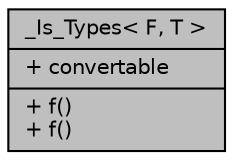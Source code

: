 digraph "_Is_Types&lt; F, T &gt;"
{
 // INTERACTIVE_SVG=YES
 // LATEX_PDF_SIZE
  edge [fontname="Helvetica",fontsize="10",labelfontname="Helvetica",labelfontsize="10"];
  node [fontname="Helvetica",fontsize="10",shape=record];
  Node1 [label="{_Is_Types\< F, T \>\n|+ convertable\l|+ f()\l+ f()\l}",height=0.2,width=0.4,color="black", fillcolor="grey75", style="filled", fontcolor="black",tooltip="Segédsablon típuskonverzió futás közbeni ellenőrzésere."];
}
